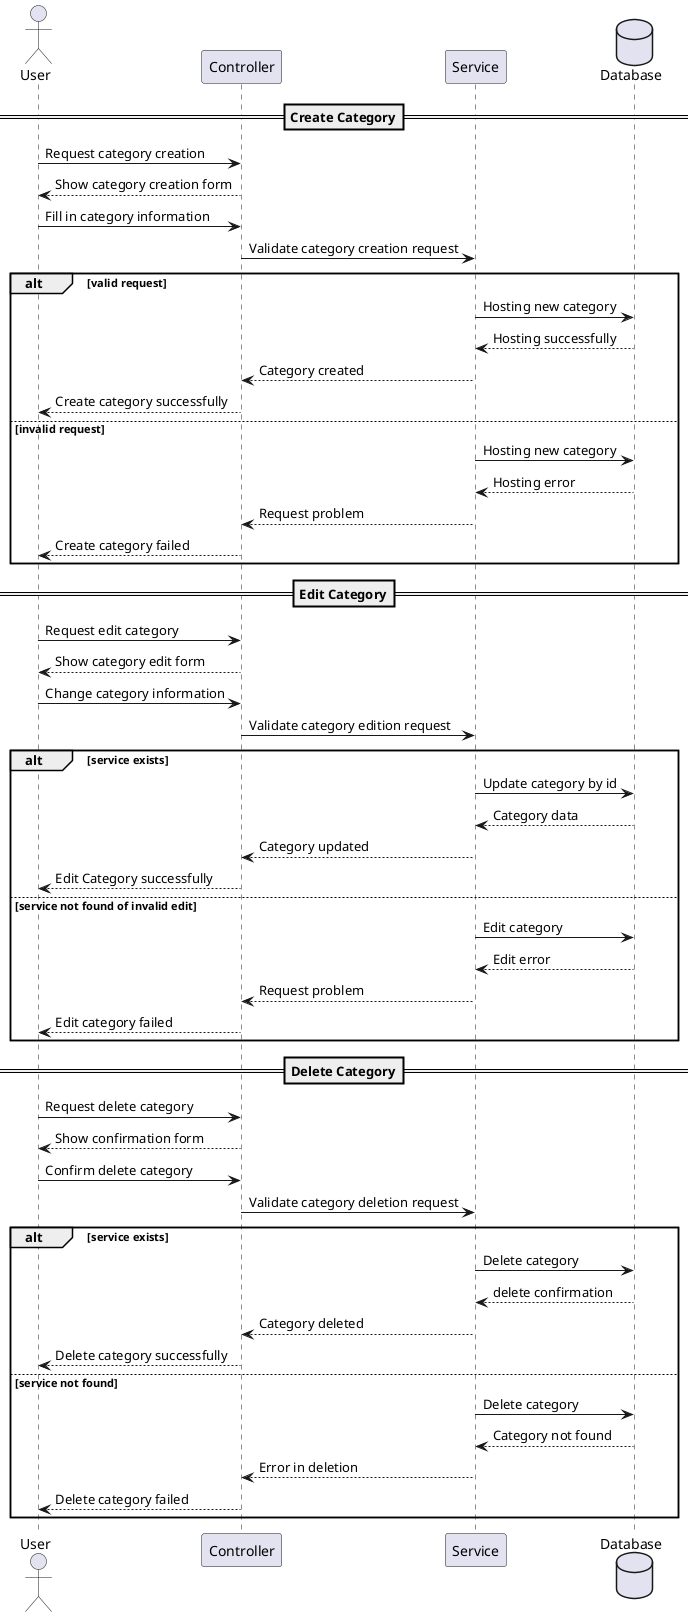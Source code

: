 @startuml
actor User as User
participant Controller
participant Service 
database Database 

==Create Category==
User->Controller: Request category creation
Controller-->User: Show category creation form
User->Controller: Fill in category information
Controller->Service: Validate category creation request
alt valid request
    Service->Database: Hosting new category
    Database-->Service: Hosting successfully
    Service-->Controller: Category created
    Controller-->User: Create category successfully
else invalid request
    Service->Database: Hosting new category
    Database-->Service: Hosting error
    Service-->Controller: Request problem
    Controller-->User: Create category failed
end
==Edit Category==
User->Controller: Request edit category
Controller-->User: Show category edit form
User->Controller: Change category information
Controller->Service: Validate category edition request
alt service exists
    Service->Database: Update category by id
    Database-->Service: Category data
    Service-->Controller: Category updated
    Controller-->User: Edit Category successfully
else service not found of invalid edit 
    Service->Database: Edit category
    Database-->Service: Edit error
    Service-->Controller: Request problem
    Controller-->User: Edit category failed
end
==Delete Category==
User->Controller: Request delete category
Controller-->User: Show confirmation form
User->Controller: Confirm delete category
Controller->Service: Validate category deletion request
alt service exists
    Service->Database: Delete category
    Database-->Service: delete confirmation
    Service-->Controller: Category deleted
    Controller-->User: Delete category successfully
else service not found
    Service->Database: Delete category
    Database-->Service: Category not found
    Service-->Controller: Error in deletion
    Controller-->User: Delete category failed
end
@enduml